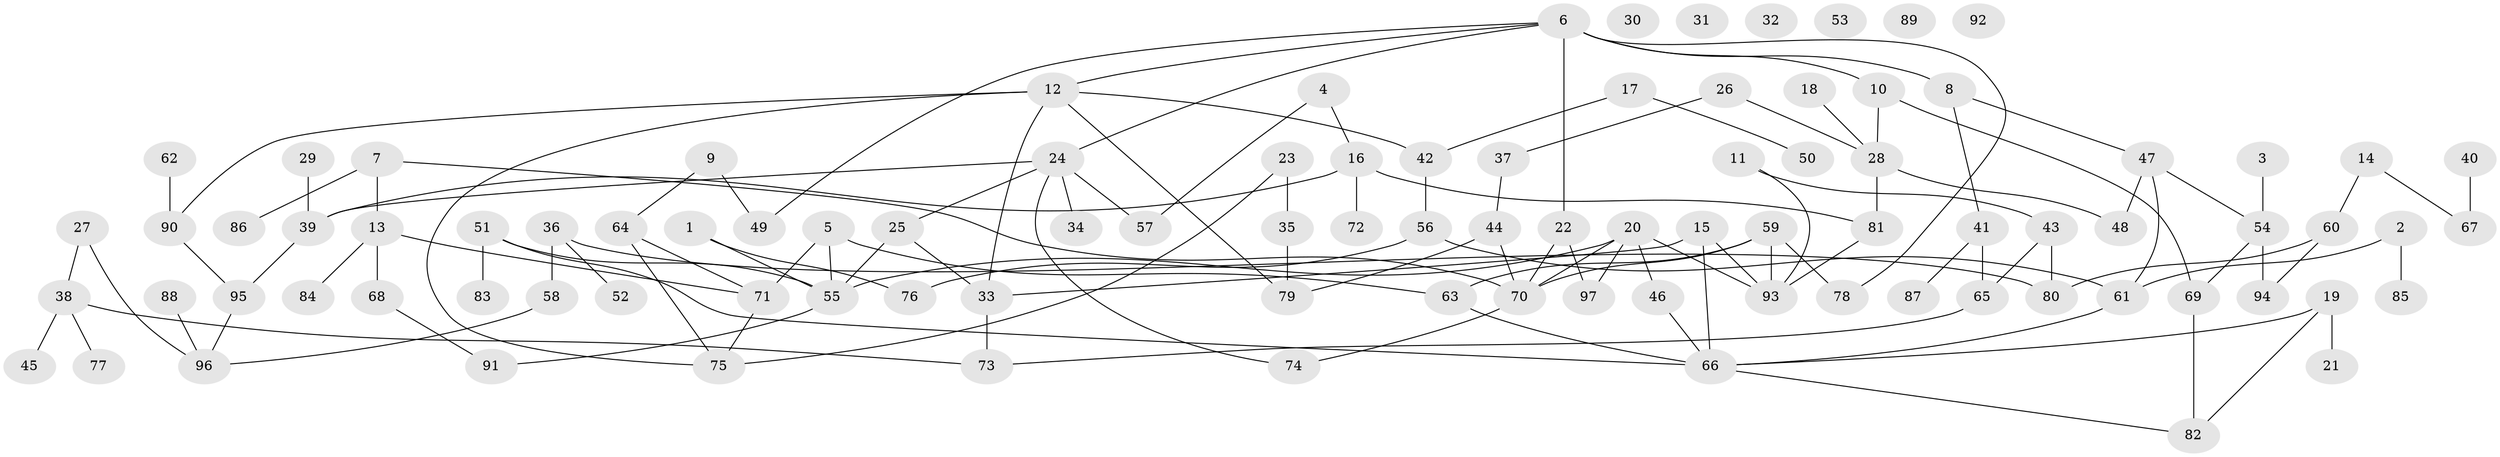 // coarse degree distribution, {2: 0.2727272727272727, 1: 0.19696969696969696, 3: 0.12121212121212122, 7: 0.045454545454545456, 4: 0.09090909090909091, 6: 0.09090909090909091, 5: 0.09090909090909091, 0: 0.09090909090909091}
// Generated by graph-tools (version 1.1) at 2025/41/03/06/25 10:41:24]
// undirected, 97 vertices, 125 edges
graph export_dot {
graph [start="1"]
  node [color=gray90,style=filled];
  1;
  2;
  3;
  4;
  5;
  6;
  7;
  8;
  9;
  10;
  11;
  12;
  13;
  14;
  15;
  16;
  17;
  18;
  19;
  20;
  21;
  22;
  23;
  24;
  25;
  26;
  27;
  28;
  29;
  30;
  31;
  32;
  33;
  34;
  35;
  36;
  37;
  38;
  39;
  40;
  41;
  42;
  43;
  44;
  45;
  46;
  47;
  48;
  49;
  50;
  51;
  52;
  53;
  54;
  55;
  56;
  57;
  58;
  59;
  60;
  61;
  62;
  63;
  64;
  65;
  66;
  67;
  68;
  69;
  70;
  71;
  72;
  73;
  74;
  75;
  76;
  77;
  78;
  79;
  80;
  81;
  82;
  83;
  84;
  85;
  86;
  87;
  88;
  89;
  90;
  91;
  92;
  93;
  94;
  95;
  96;
  97;
  1 -- 55;
  1 -- 76;
  2 -- 61;
  2 -- 85;
  3 -- 54;
  4 -- 16;
  4 -- 57;
  5 -- 55;
  5 -- 63;
  5 -- 71;
  6 -- 8;
  6 -- 10;
  6 -- 12;
  6 -- 22;
  6 -- 24;
  6 -- 49;
  6 -- 78;
  7 -- 13;
  7 -- 70;
  7 -- 86;
  8 -- 41;
  8 -- 47;
  9 -- 49;
  9 -- 64;
  10 -- 28;
  10 -- 69;
  11 -- 43;
  11 -- 93;
  12 -- 33;
  12 -- 42;
  12 -- 75;
  12 -- 79;
  12 -- 90;
  13 -- 68;
  13 -- 71;
  13 -- 84;
  14 -- 60;
  14 -- 67;
  15 -- 33;
  15 -- 66;
  15 -- 93;
  16 -- 39;
  16 -- 72;
  16 -- 81;
  17 -- 42;
  17 -- 50;
  18 -- 28;
  19 -- 21;
  19 -- 66;
  19 -- 82;
  20 -- 46;
  20 -- 55;
  20 -- 70;
  20 -- 93;
  20 -- 97;
  22 -- 70;
  22 -- 97;
  23 -- 35;
  23 -- 75;
  24 -- 25;
  24 -- 34;
  24 -- 39;
  24 -- 57;
  24 -- 74;
  25 -- 33;
  25 -- 55;
  26 -- 28;
  26 -- 37;
  27 -- 38;
  27 -- 96;
  28 -- 48;
  28 -- 81;
  29 -- 39;
  33 -- 73;
  35 -- 79;
  36 -- 52;
  36 -- 58;
  36 -- 80;
  37 -- 44;
  38 -- 45;
  38 -- 73;
  38 -- 77;
  39 -- 95;
  40 -- 67;
  41 -- 65;
  41 -- 87;
  42 -- 56;
  43 -- 65;
  43 -- 80;
  44 -- 70;
  44 -- 79;
  46 -- 66;
  47 -- 48;
  47 -- 54;
  47 -- 61;
  51 -- 55;
  51 -- 66;
  51 -- 83;
  54 -- 69;
  54 -- 94;
  55 -- 91;
  56 -- 61;
  56 -- 76;
  58 -- 96;
  59 -- 63;
  59 -- 70;
  59 -- 78;
  59 -- 93;
  60 -- 80;
  60 -- 94;
  61 -- 66;
  62 -- 90;
  63 -- 66;
  64 -- 71;
  64 -- 75;
  65 -- 73;
  66 -- 82;
  68 -- 91;
  69 -- 82;
  70 -- 74;
  71 -- 75;
  81 -- 93;
  88 -- 96;
  90 -- 95;
  95 -- 96;
}
